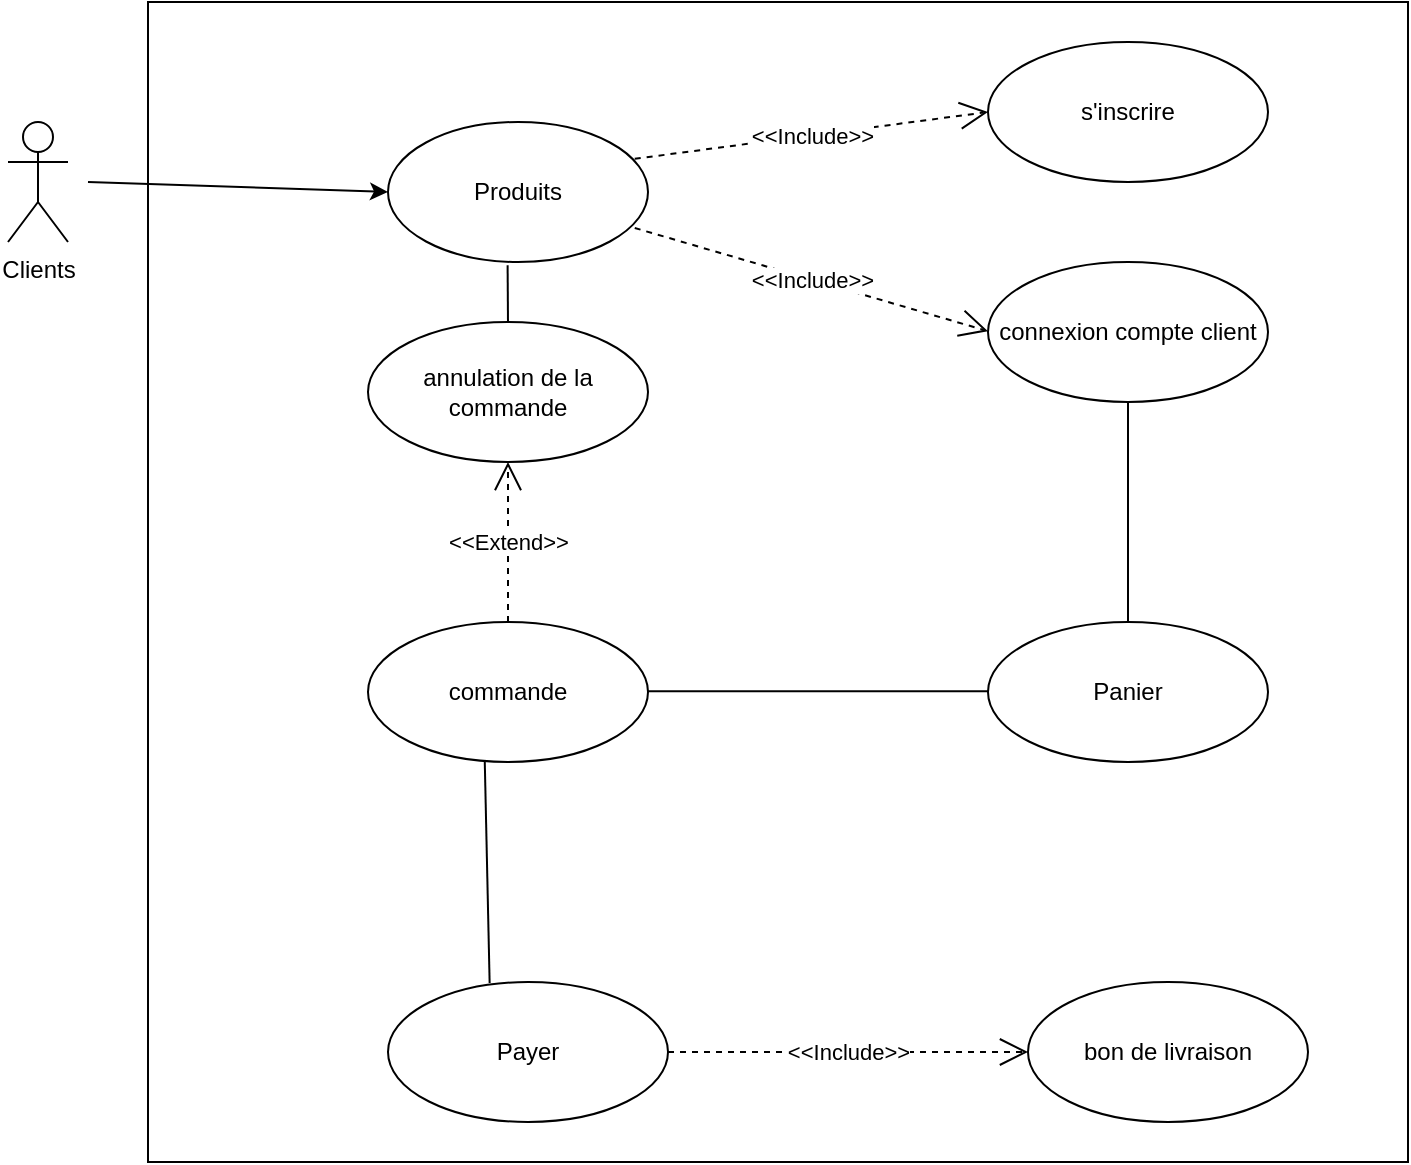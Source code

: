 <mxfile version="12.9.9" type="device"><diagram id="ezW3k5cZXOJbxSEIH5pY" name="Page-1"><mxGraphModel dx="1385" dy="662" grid="1" gridSize="10" guides="1" tooltips="1" connect="1" arrows="1" fold="1" page="1" pageScale="1" pageWidth="827" pageHeight="1169" math="0" shadow="0"><root><mxCell id="0"/><mxCell id="1" parent="0"/><mxCell id="_nfXdeubIaw1lWy6iMiu-1" value="Clients" style="shape=umlActor;verticalLabelPosition=bottom;labelBackgroundColor=#ffffff;verticalAlign=top;html=1;" vertex="1" parent="1"><mxGeometry x="70" y="100" width="30" height="60" as="geometry"/></mxCell><mxCell id="_nfXdeubIaw1lWy6iMiu-2" value="" style="html=1;" vertex="1" parent="1"><mxGeometry x="140" y="40" width="630" height="580" as="geometry"/></mxCell><mxCell id="_nfXdeubIaw1lWy6iMiu-3" value="Produits" style="ellipse;whiteSpace=wrap;html=1;" vertex="1" parent="1"><mxGeometry x="260" y="100" width="130" height="70" as="geometry"/></mxCell><mxCell id="_nfXdeubIaw1lWy6iMiu-4" value="" style="endArrow=classic;html=1;entryX=0;entryY=0.5;entryDx=0;entryDy=0;" edge="1" parent="1" target="_nfXdeubIaw1lWy6iMiu-3"><mxGeometry width="50" height="50" relative="1" as="geometry"><mxPoint x="110" y="130" as="sourcePoint"/><mxPoint x="160" y="80" as="targetPoint"/></mxGeometry></mxCell><mxCell id="_nfXdeubIaw1lWy6iMiu-6" value="connexion compte client" style="ellipse;whiteSpace=wrap;html=1;" vertex="1" parent="1"><mxGeometry x="560" y="170" width="140" height="70" as="geometry"/></mxCell><mxCell id="_nfXdeubIaw1lWy6iMiu-7" value="commande" style="ellipse;whiteSpace=wrap;html=1;" vertex="1" parent="1"><mxGeometry x="250" y="350" width="140" height="70" as="geometry"/></mxCell><mxCell id="_nfXdeubIaw1lWy6iMiu-8" value="Payer" style="ellipse;whiteSpace=wrap;html=1;" vertex="1" parent="1"><mxGeometry x="260" y="530" width="140" height="70" as="geometry"/></mxCell><mxCell id="_nfXdeubIaw1lWy6iMiu-9" value="bon de livraison" style="ellipse;whiteSpace=wrap;html=1;" vertex="1" parent="1"><mxGeometry x="580" y="530" width="140" height="70" as="geometry"/></mxCell><mxCell id="_nfXdeubIaw1lWy6iMiu-10" value="Panier" style="ellipse;whiteSpace=wrap;html=1;" vertex="1" parent="1"><mxGeometry x="560" y="350" width="140" height="70" as="geometry"/></mxCell><mxCell id="_nfXdeubIaw1lWy6iMiu-12" value="&amp;lt;&amp;lt;Include&amp;gt;&amp;gt;" style="endArrow=open;endSize=12;dashed=1;html=1;exitX=0.949;exitY=0.757;exitDx=0;exitDy=0;exitPerimeter=0;" edge="1" parent="1" source="_nfXdeubIaw1lWy6iMiu-3"><mxGeometry width="160" relative="1" as="geometry"><mxPoint x="400" y="204.58" as="sourcePoint"/><mxPoint x="560" y="204.58" as="targetPoint"/></mxGeometry></mxCell><mxCell id="_nfXdeubIaw1lWy6iMiu-21" value="s'inscrire" style="ellipse;whiteSpace=wrap;html=1;" vertex="1" parent="1"><mxGeometry x="560" y="60" width="140" height="70" as="geometry"/></mxCell><mxCell id="_nfXdeubIaw1lWy6iMiu-22" value="&amp;lt;&amp;lt;Include&amp;gt;&amp;gt;" style="endArrow=open;endSize=12;dashed=1;html=1;exitX=0.949;exitY=0.757;exitDx=0;exitDy=0;exitPerimeter=0;entryX=0;entryY=0.5;entryDx=0;entryDy=0;" edge="1" parent="1" target="_nfXdeubIaw1lWy6iMiu-21"><mxGeometry width="160" relative="1" as="geometry"><mxPoint x="383.37" y="118.41" as="sourcePoint"/><mxPoint x="560" y="170.0" as="targetPoint"/></mxGeometry></mxCell><mxCell id="_nfXdeubIaw1lWy6iMiu-23" value="" style="endArrow=none;html=1;entryX=0;entryY=0.5;entryDx=0;entryDy=0;exitX=1;exitY=0.5;exitDx=0;exitDy=0;" edge="1" parent="1"><mxGeometry width="50" height="50" relative="1" as="geometry"><mxPoint x="390" y="384.58" as="sourcePoint"/><mxPoint x="560" y="384.58" as="targetPoint"/></mxGeometry></mxCell><mxCell id="_nfXdeubIaw1lWy6iMiu-24" value="" style="endArrow=none;html=1;entryX=0.5;entryY=0;entryDx=0;entryDy=0;exitX=1;exitY=0.5;exitDx=0;exitDy=0;" edge="1" parent="1" target="_nfXdeubIaw1lWy6iMiu-10"><mxGeometry width="50" height="50" relative="1" as="geometry"><mxPoint x="630" y="240" as="sourcePoint"/><mxPoint x="800" y="240" as="targetPoint"/></mxGeometry></mxCell><mxCell id="_nfXdeubIaw1lWy6iMiu-25" value="" style="endArrow=none;html=1;entryX=0.363;entryY=0.007;entryDx=0;entryDy=0;exitX=0.417;exitY=0.995;exitDx=0;exitDy=0;entryPerimeter=0;exitPerimeter=0;" edge="1" parent="1" source="_nfXdeubIaw1lWy6iMiu-7" target="_nfXdeubIaw1lWy6iMiu-8"><mxGeometry width="50" height="50" relative="1" as="geometry"><mxPoint x="310" y="370.0" as="sourcePoint"/><mxPoint x="480" y="370.0" as="targetPoint"/></mxGeometry></mxCell><mxCell id="_nfXdeubIaw1lWy6iMiu-26" value="&amp;lt;&amp;lt;Include&amp;gt;&amp;gt;" style="endArrow=open;endSize=12;dashed=1;html=1;exitX=1;exitY=0.5;exitDx=0;exitDy=0;entryX=0;entryY=0.5;entryDx=0;entryDy=0;" edge="1" parent="1" source="_nfXdeubIaw1lWy6iMiu-8" target="_nfXdeubIaw1lWy6iMiu-9"><mxGeometry width="160" relative="1" as="geometry"><mxPoint x="400.0" y="490" as="sourcePoint"/><mxPoint x="576.63" y="541.59" as="targetPoint"/></mxGeometry></mxCell><mxCell id="_nfXdeubIaw1lWy6iMiu-27" value="annulation de la commande" style="ellipse;whiteSpace=wrap;html=1;" vertex="1" parent="1"><mxGeometry x="250" y="200" width="140" height="70" as="geometry"/></mxCell><mxCell id="_nfXdeubIaw1lWy6iMiu-28" value="&amp;lt;&amp;lt;Extend&amp;gt;&amp;gt;" style="endArrow=open;endSize=12;dashed=1;html=1;entryX=0.5;entryY=1;entryDx=0;entryDy=0;exitX=0.5;exitY=0;exitDx=0;exitDy=0;" edge="1" parent="1" source="_nfXdeubIaw1lWy6iMiu-7" target="_nfXdeubIaw1lWy6iMiu-27"><mxGeometry width="160" relative="1" as="geometry"><mxPoint x="360" y="364.17" as="sourcePoint"/><mxPoint x="520" y="364.17" as="targetPoint"/></mxGeometry></mxCell><mxCell id="_nfXdeubIaw1lWy6iMiu-30" value="" style="endArrow=none;html=1;exitX=0.46;exitY=1.023;exitDx=0;exitDy=0;exitPerimeter=0;entryX=0.5;entryY=0;entryDx=0;entryDy=0;" edge="1" parent="1" source="_nfXdeubIaw1lWy6iMiu-3" target="_nfXdeubIaw1lWy6iMiu-27"><mxGeometry width="50" height="50" relative="1" as="geometry"><mxPoint x="335" y="180" as="sourcePoint"/><mxPoint x="340" y="200" as="targetPoint"/></mxGeometry></mxCell></root></mxGraphModel></diagram></mxfile>